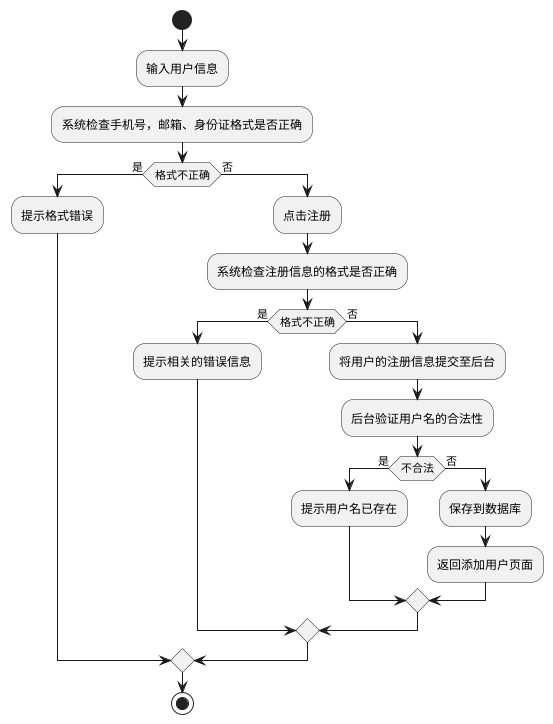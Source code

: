 @startuml
'https://plantuml.com/activity-diagram-beta
/'点击添加用户，输入用户信息，系统检查手机号，邮箱、身份证格式是否正确，不正确则提示格式错误，点击注册，系统检查注册信息的格式是否正确，不正确则提示相关的错误信息，正确则将用户的注册信息提交至后台，后台验证用户名的合法性后，若不合法则提示用户名已存在，若合法，则保存到数据库，返回添加用户页面。'/
start
:输入用户信息;
:系统检查手机号，邮箱、身份证格式是否正确;
if (格式不正确) then (是)
:提示格式错误;
else (否)
:点击注册;
:系统检查注册信息的格式是否正确;
if (格式不正确) then (是)
:提示相关的错误信息;
else (否)
:将用户的注册信息提交至后台;
:后台验证用户名的合法性;
if (不合法) then (是)
:提示用户名已存在;
else (否)
:保存到数据库;
:返回添加用户页面;
endif
endif
endif
stop

@enduml
